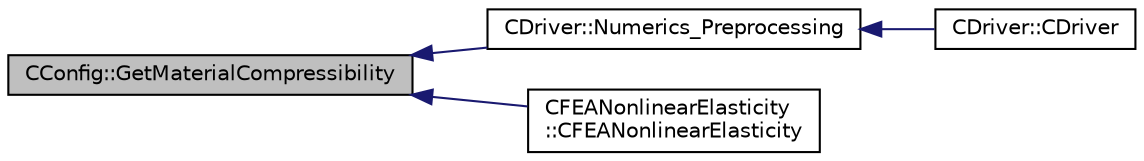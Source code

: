 digraph "CConfig::GetMaterialCompressibility"
{
  edge [fontname="Helvetica",fontsize="10",labelfontname="Helvetica",labelfontsize="10"];
  node [fontname="Helvetica",fontsize="10",shape=record];
  rankdir="LR";
  Node7724 [label="CConfig::GetMaterialCompressibility",height=0.2,width=0.4,color="black", fillcolor="grey75", style="filled", fontcolor="black"];
  Node7724 -> Node7725 [dir="back",color="midnightblue",fontsize="10",style="solid",fontname="Helvetica"];
  Node7725 [label="CDriver::Numerics_Preprocessing",height=0.2,width=0.4,color="black", fillcolor="white", style="filled",URL="$class_c_driver.html#a5c0a3e0cf9f6c3931d307aef1aba7bf4",tooltip="Definition and allocation of all solver classes. "];
  Node7725 -> Node7726 [dir="back",color="midnightblue",fontsize="10",style="solid",fontname="Helvetica"];
  Node7726 [label="CDriver::CDriver",height=0.2,width=0.4,color="black", fillcolor="white", style="filled",URL="$class_c_driver.html#a3fca4a013a6efa9bbb38fe78a86b5f3d",tooltip="Constructor of the class. "];
  Node7724 -> Node7727 [dir="back",color="midnightblue",fontsize="10",style="solid",fontname="Helvetica"];
  Node7727 [label="CFEANonlinearElasticity\l::CFEANonlinearElasticity",height=0.2,width=0.4,color="black", fillcolor="white", style="filled",URL="$class_c_f_e_a_nonlinear_elasticity.html#a34c2ea83c93ac2c53f262e1f2ad16d63",tooltip="Constructor of the class. "];
}
